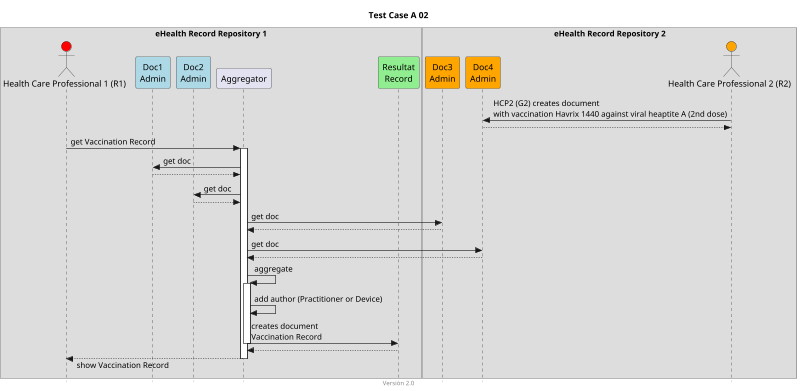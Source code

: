 @startuml
title Test Case A 02
footer Version 2.0
skinparam responseMessageBelowArrow true
skinparam style strictuml
scale max 800 width


box "eHealth Record Repository 1"
actor "Health Care Professional 1 (R1)" as PAT #red
participant "Doc1\nAdmin" as Doc1 #lightblue
participant "Doc2\nAdmin" as Doc2  #lightblue
participant Aggregator as AGG
participant "Resultat\nRecord" as RES #lightgreen
end box

box "eHealth Record Repository 2"
participant "Doc3\nAdmin" as Doc3 #orange
participant "Doc4\nAdmin" as Doc4 #orange
actor "Health Care Professional 2 (R2)" as HCP2_C2 #orange
end box

HCP2_C2 -> Doc4: HCP2 (G2) creates document\nwith vaccination Havrix 1440 against viral heaptite A (2nd dose)
HCP2_C2 <-- Doc4

PAT -> AGG: get Vaccination Record
activate AGG

AGG -> Doc1: get doc
AGG <-- Doc1

AGG -> Doc2: get doc
AGG <-- Doc2

AGG -> Doc3: get doc
AGG <-- Doc3

AGG -> Doc4: get doc
AGG <-- Doc4

AGG -> AGG: aggregate
activate AGG
AGG -> AGG: add author (Practitioner or Device)
AGG -> RES: creates document\nVaccination Record
deactivate AGG
AGG <-- RES
PAT <-- AGG: show Vaccination Record
deactivate AGG

@enduml
